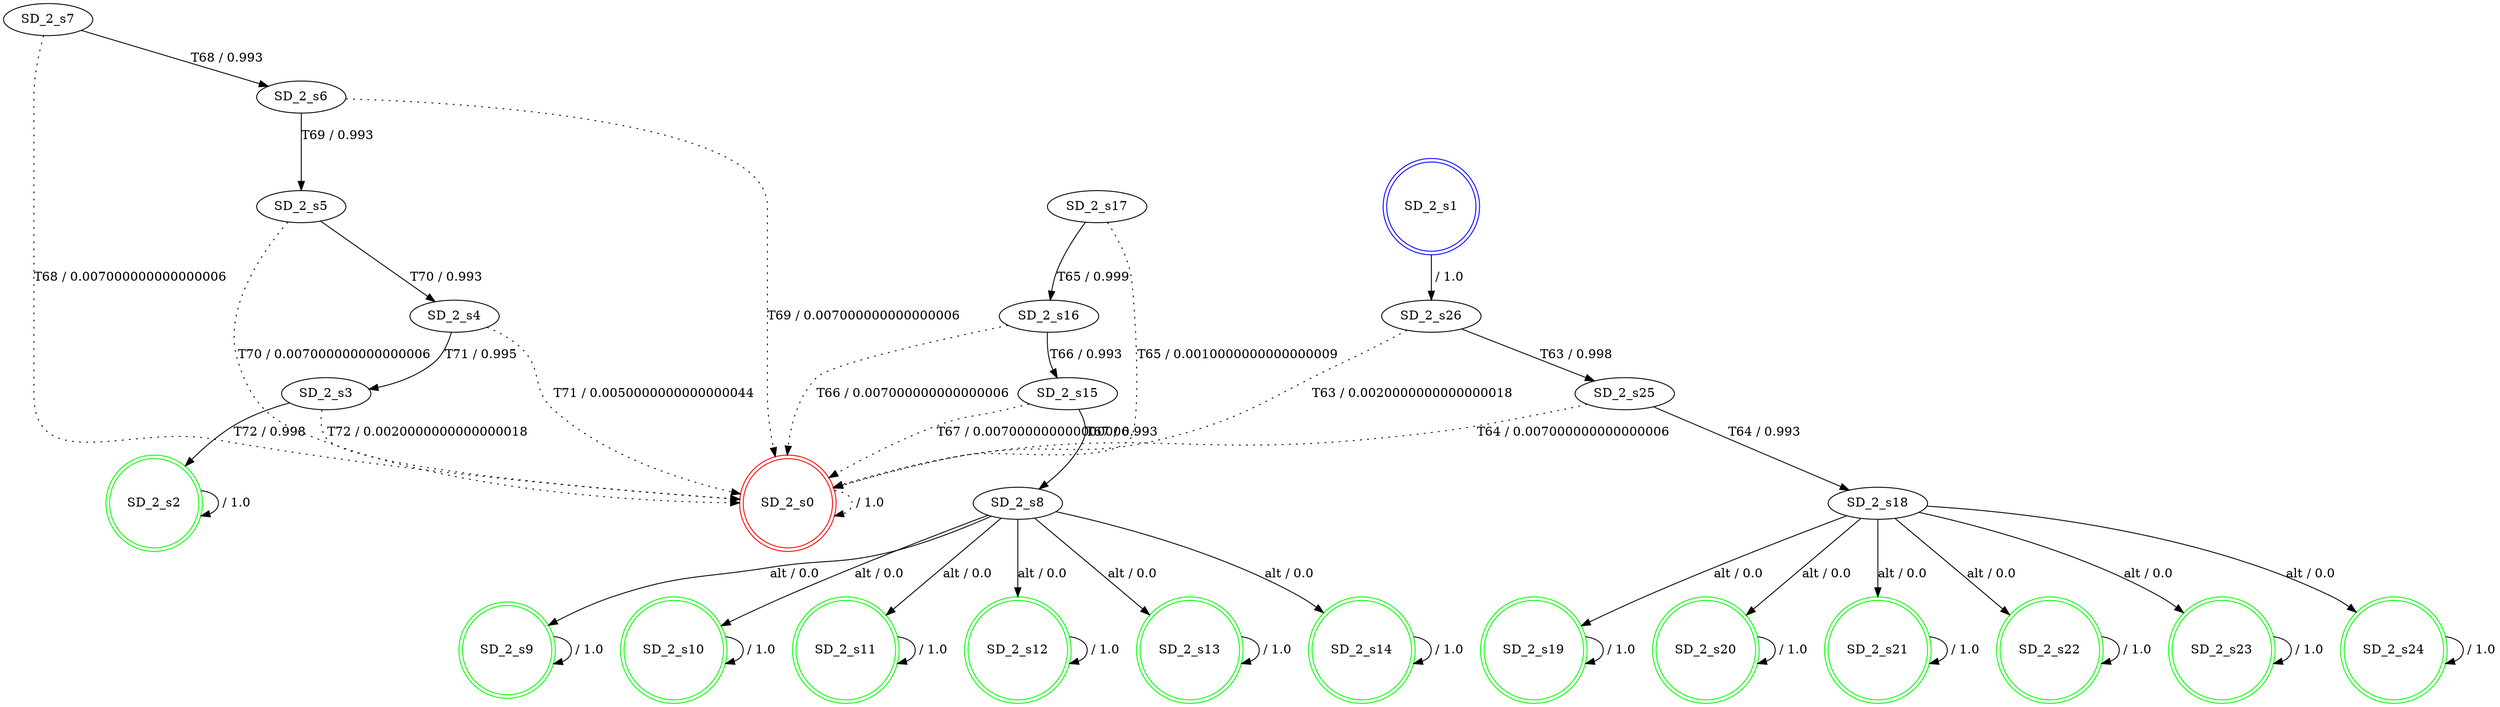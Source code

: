 digraph graphname {
SD_2_s0 [label="SD_2_s0",color=red,shape=doublecircle ];
SD_2_s1 [label="SD_2_s1",color=blue,shape=doublecircle ];
SD_2_s2 [label="SD_2_s2",color=green,shape=doublecircle ];
SD_2_s3 [label="SD_2_s3" ];
SD_2_s4 [label="SD_2_s4" ];
SD_2_s5 [label="SD_2_s5" ];
SD_2_s6 [label="SD_2_s6" ];
SD_2_s7 [label="SD_2_s7" ];
SD_2_s8 [label="SD_2_s8" ];
SD_2_s9 [label="SD_2_s9",color=green,shape=doublecircle ];
SD_2_s10 [label="SD_2_s10",color=green,shape=doublecircle ];
SD_2_s11 [label="SD_2_s11",color=green,shape=doublecircle ];
SD_2_s12 [label="SD_2_s12",color=green,shape=doublecircle ];
SD_2_s13 [label="SD_2_s13",color=green,shape=doublecircle ];
SD_2_s14 [label="SD_2_s14",color=green,shape=doublecircle ];
SD_2_s15 [label="SD_2_s15" ];
SD_2_s16 [label="SD_2_s16" ];
SD_2_s17 [label="SD_2_s17" ];
SD_2_s18 [label="SD_2_s18" ];
SD_2_s19 [label="SD_2_s19",color=green,shape=doublecircle ];
SD_2_s20 [label="SD_2_s20",color=green,shape=doublecircle ];
SD_2_s21 [label="SD_2_s21",color=green,shape=doublecircle ];
SD_2_s22 [label="SD_2_s22",color=green,shape=doublecircle ];
SD_2_s23 [label="SD_2_s23",color=green,shape=doublecircle ];
SD_2_s24 [label="SD_2_s24",color=green,shape=doublecircle ];
SD_2_s25 [label="SD_2_s25" ];
SD_2_s26 [label="SD_2_s26" ];
SD_2_s0 -> SD_2_s0 [label=" / 1.0", style=dotted];
SD_2_s1 -> SD_2_s26 [label=" / 1.0"];
SD_2_s2 -> SD_2_s2 [label=" / 1.0"];
SD_2_s3 -> SD_2_s2 [label="T72 / 0.998"];
SD_2_s3 -> SD_2_s0 [label="T72 / 0.0020000000000000018", style=dotted];
SD_2_s4 -> SD_2_s3 [label="T71 / 0.995"];
SD_2_s4 -> SD_2_s0 [label="T71 / 0.0050000000000000044", style=dotted];
SD_2_s5 -> SD_2_s4 [label="T70 / 0.993"];
SD_2_s5 -> SD_2_s0 [label="T70 / 0.007000000000000006", style=dotted];
SD_2_s6 -> SD_2_s5 [label="T69 / 0.993"];
SD_2_s6 -> SD_2_s0 [label="T69 / 0.007000000000000006", style=dotted];
SD_2_s7 -> SD_2_s6 [label="T68 / 0.993"];
SD_2_s7 -> SD_2_s0 [label="T68 / 0.007000000000000006", style=dotted];
SD_2_s8 -> SD_2_s9 [label="alt / 0.0"];
SD_2_s8 -> SD_2_s10 [label="alt / 0.0"];
SD_2_s8 -> SD_2_s11 [label="alt / 0.0"];
SD_2_s8 -> SD_2_s12 [label="alt / 0.0"];
SD_2_s8 -> SD_2_s13 [label="alt / 0.0"];
SD_2_s8 -> SD_2_s14 [label="alt / 0.0"];
SD_2_s9 -> SD_2_s9 [label=" / 1.0"];
SD_2_s10 -> SD_2_s10 [label=" / 1.0"];
SD_2_s11 -> SD_2_s11 [label=" / 1.0"];
SD_2_s12 -> SD_2_s12 [label=" / 1.0"];
SD_2_s13 -> SD_2_s13 [label=" / 1.0"];
SD_2_s14 -> SD_2_s14 [label=" / 1.0"];
SD_2_s15 -> SD_2_s8 [label="T67 / 0.993"];
SD_2_s15 -> SD_2_s0 [label="T67 / 0.007000000000000006", style=dotted];
SD_2_s16 -> SD_2_s15 [label="T66 / 0.993"];
SD_2_s16 -> SD_2_s0 [label="T66 / 0.007000000000000006", style=dotted];
SD_2_s17 -> SD_2_s16 [label="T65 / 0.999"];
SD_2_s17 -> SD_2_s0 [label="T65 / 0.0010000000000000009", style=dotted];
SD_2_s18 -> SD_2_s19 [label="alt / 0.0"];
SD_2_s18 -> SD_2_s20 [label="alt / 0.0"];
SD_2_s18 -> SD_2_s21 [label="alt / 0.0"];
SD_2_s18 -> SD_2_s22 [label="alt / 0.0"];
SD_2_s18 -> SD_2_s23 [label="alt / 0.0"];
SD_2_s18 -> SD_2_s24 [label="alt / 0.0"];
SD_2_s19 -> SD_2_s19 [label=" / 1.0"];
SD_2_s20 -> SD_2_s20 [label=" / 1.0"];
SD_2_s21 -> SD_2_s21 [label=" / 1.0"];
SD_2_s22 -> SD_2_s22 [label=" / 1.0"];
SD_2_s23 -> SD_2_s23 [label=" / 1.0"];
SD_2_s24 -> SD_2_s24 [label=" / 1.0"];
SD_2_s25 -> SD_2_s18 [label="T64 / 0.993"];
SD_2_s25 -> SD_2_s0 [label="T64 / 0.007000000000000006", style=dotted];
SD_2_s26 -> SD_2_s25 [label="T63 / 0.998"];
SD_2_s26 -> SD_2_s0 [label="T63 / 0.0020000000000000018", style=dotted];
}